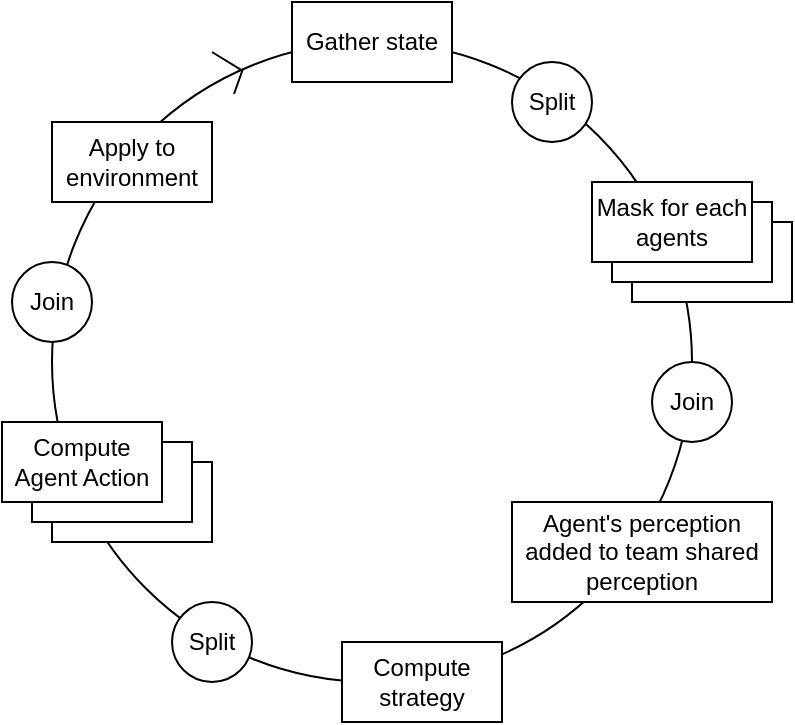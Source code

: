 <mxfile>
    <diagram name="Page-1" id="JHjHdBuKQQRLe9tuodkp">
        <mxGraphModel dx="860" dy="691" grid="1" gridSize="10" guides="1" tooltips="1" connect="1" arrows="1" fold="1" page="1" pageScale="1" pageWidth="850" pageHeight="1100" math="0" shadow="0">
            <root>
                <mxCell id="0"/>
                <mxCell id="1" parent="0"/>
                <mxCell id="Ugyqt05SzabVaW04TBNP-9" value="" style="ellipse;whiteSpace=wrap;html=1;" parent="1" vertex="1">
                    <mxGeometry x="280" y="80" width="320" height="320" as="geometry"/>
                </mxCell>
                <mxCell id="Ugyqt05SzabVaW04TBNP-1" value="&lt;div&gt;Join&lt;/div&gt;" style="ellipse;whiteSpace=wrap;html=1;" parent="1" vertex="1">
                    <mxGeometry x="580" y="240" width="40" height="40" as="geometry"/>
                </mxCell>
                <mxCell id="Ugyqt05SzabVaW04TBNP-3" value="Gather state" style="rounded=0;whiteSpace=wrap;html=1;" parent="1" vertex="1">
                    <mxGeometry x="400" y="60" width="80" height="40" as="geometry"/>
                </mxCell>
                <mxCell id="Ugyqt05SzabVaW04TBNP-6" value="&lt;div&gt;Join&lt;/div&gt;" style="ellipse;whiteSpace=wrap;html=1;" parent="1" vertex="1">
                    <mxGeometry x="260" y="190" width="40" height="40" as="geometry"/>
                </mxCell>
                <mxCell id="Ugyqt05SzabVaW04TBNP-7" value="Apply to environment" style="rounded=0;whiteSpace=wrap;html=1;" parent="1" vertex="1">
                    <mxGeometry x="280" y="120" width="80" height="40" as="geometry"/>
                </mxCell>
                <mxCell id="Ugyqt05SzabVaW04TBNP-8" value="Compute strategy" style="rounded=0;whiteSpace=wrap;html=1;" parent="1" vertex="1">
                    <mxGeometry x="425" y="380" width="80" height="40" as="geometry"/>
                </mxCell>
                <mxCell id="Ugyqt05SzabVaW04TBNP-10" value="" style="endArrow=none;html=1;rounded=0;entryX=0.298;entryY=0.043;entryDx=0;entryDy=0;entryPerimeter=0;" parent="1" target="Ugyqt05SzabVaW04TBNP-9" edge="1">
                    <mxGeometry width="50" height="50" relative="1" as="geometry">
                        <mxPoint x="371" y="106" as="sourcePoint"/>
                        <mxPoint x="450" y="310" as="targetPoint"/>
                    </mxGeometry>
                </mxCell>
                <mxCell id="Ugyqt05SzabVaW04TBNP-11" value="" style="endArrow=none;html=1;rounded=0;entryX=0.296;entryY=0.044;entryDx=0;entryDy=0;entryPerimeter=0;" parent="1" target="Ugyqt05SzabVaW04TBNP-9" edge="1">
                    <mxGeometry width="50" height="50" relative="1" as="geometry">
                        <mxPoint x="360" y="85" as="sourcePoint"/>
                        <mxPoint x="230" y="100" as="targetPoint"/>
                    </mxGeometry>
                </mxCell>
                <mxCell id="Ugyqt05SzabVaW04TBNP-12" value="" style="rounded=0;whiteSpace=wrap;html=1;" parent="1" vertex="1">
                    <mxGeometry x="570" y="170" width="80" height="40" as="geometry"/>
                </mxCell>
                <mxCell id="Ugyqt05SzabVaW04TBNP-13" value="" style="rounded=0;whiteSpace=wrap;html=1;" parent="1" vertex="1">
                    <mxGeometry x="560" y="160" width="80" height="40" as="geometry"/>
                </mxCell>
                <mxCell id="Ugyqt05SzabVaW04TBNP-4" value="Mask for each agents" style="rounded=0;whiteSpace=wrap;html=1;" parent="1" vertex="1">
                    <mxGeometry x="550" y="150" width="80" height="40" as="geometry"/>
                </mxCell>
                <mxCell id="Ugyqt05SzabVaW04TBNP-15" value="" style="rounded=0;whiteSpace=wrap;html=1;" parent="1" vertex="1">
                    <mxGeometry x="280" y="290" width="80" height="40" as="geometry"/>
                </mxCell>
                <mxCell id="Ugyqt05SzabVaW04TBNP-14" value="" style="rounded=0;whiteSpace=wrap;html=1;" parent="1" vertex="1">
                    <mxGeometry x="270" y="280" width="80" height="40" as="geometry"/>
                </mxCell>
                <mxCell id="Ugyqt05SzabVaW04TBNP-5" value="Compute Agent Action" style="rounded=0;whiteSpace=wrap;html=1;" parent="1" vertex="1">
                    <mxGeometry x="255" y="270" width="80" height="40" as="geometry"/>
                </mxCell>
                <mxCell id="Ugyqt05SzabVaW04TBNP-16" value="Split" style="ellipse;whiteSpace=wrap;html=1;" parent="1" vertex="1">
                    <mxGeometry x="340" y="360" width="40" height="40" as="geometry"/>
                </mxCell>
                <mxCell id="Ugyqt05SzabVaW04TBNP-17" value="Split" style="ellipse;whiteSpace=wrap;html=1;" parent="1" vertex="1">
                    <mxGeometry x="510" y="90" width="40" height="40" as="geometry"/>
                </mxCell>
                <mxCell id="2" value="Agent's perception added to team shared perception" style="rounded=0;whiteSpace=wrap;html=1;" vertex="1" parent="1">
                    <mxGeometry x="510" y="310" width="130" height="50" as="geometry"/>
                </mxCell>
            </root>
        </mxGraphModel>
    </diagram>
</mxfile>